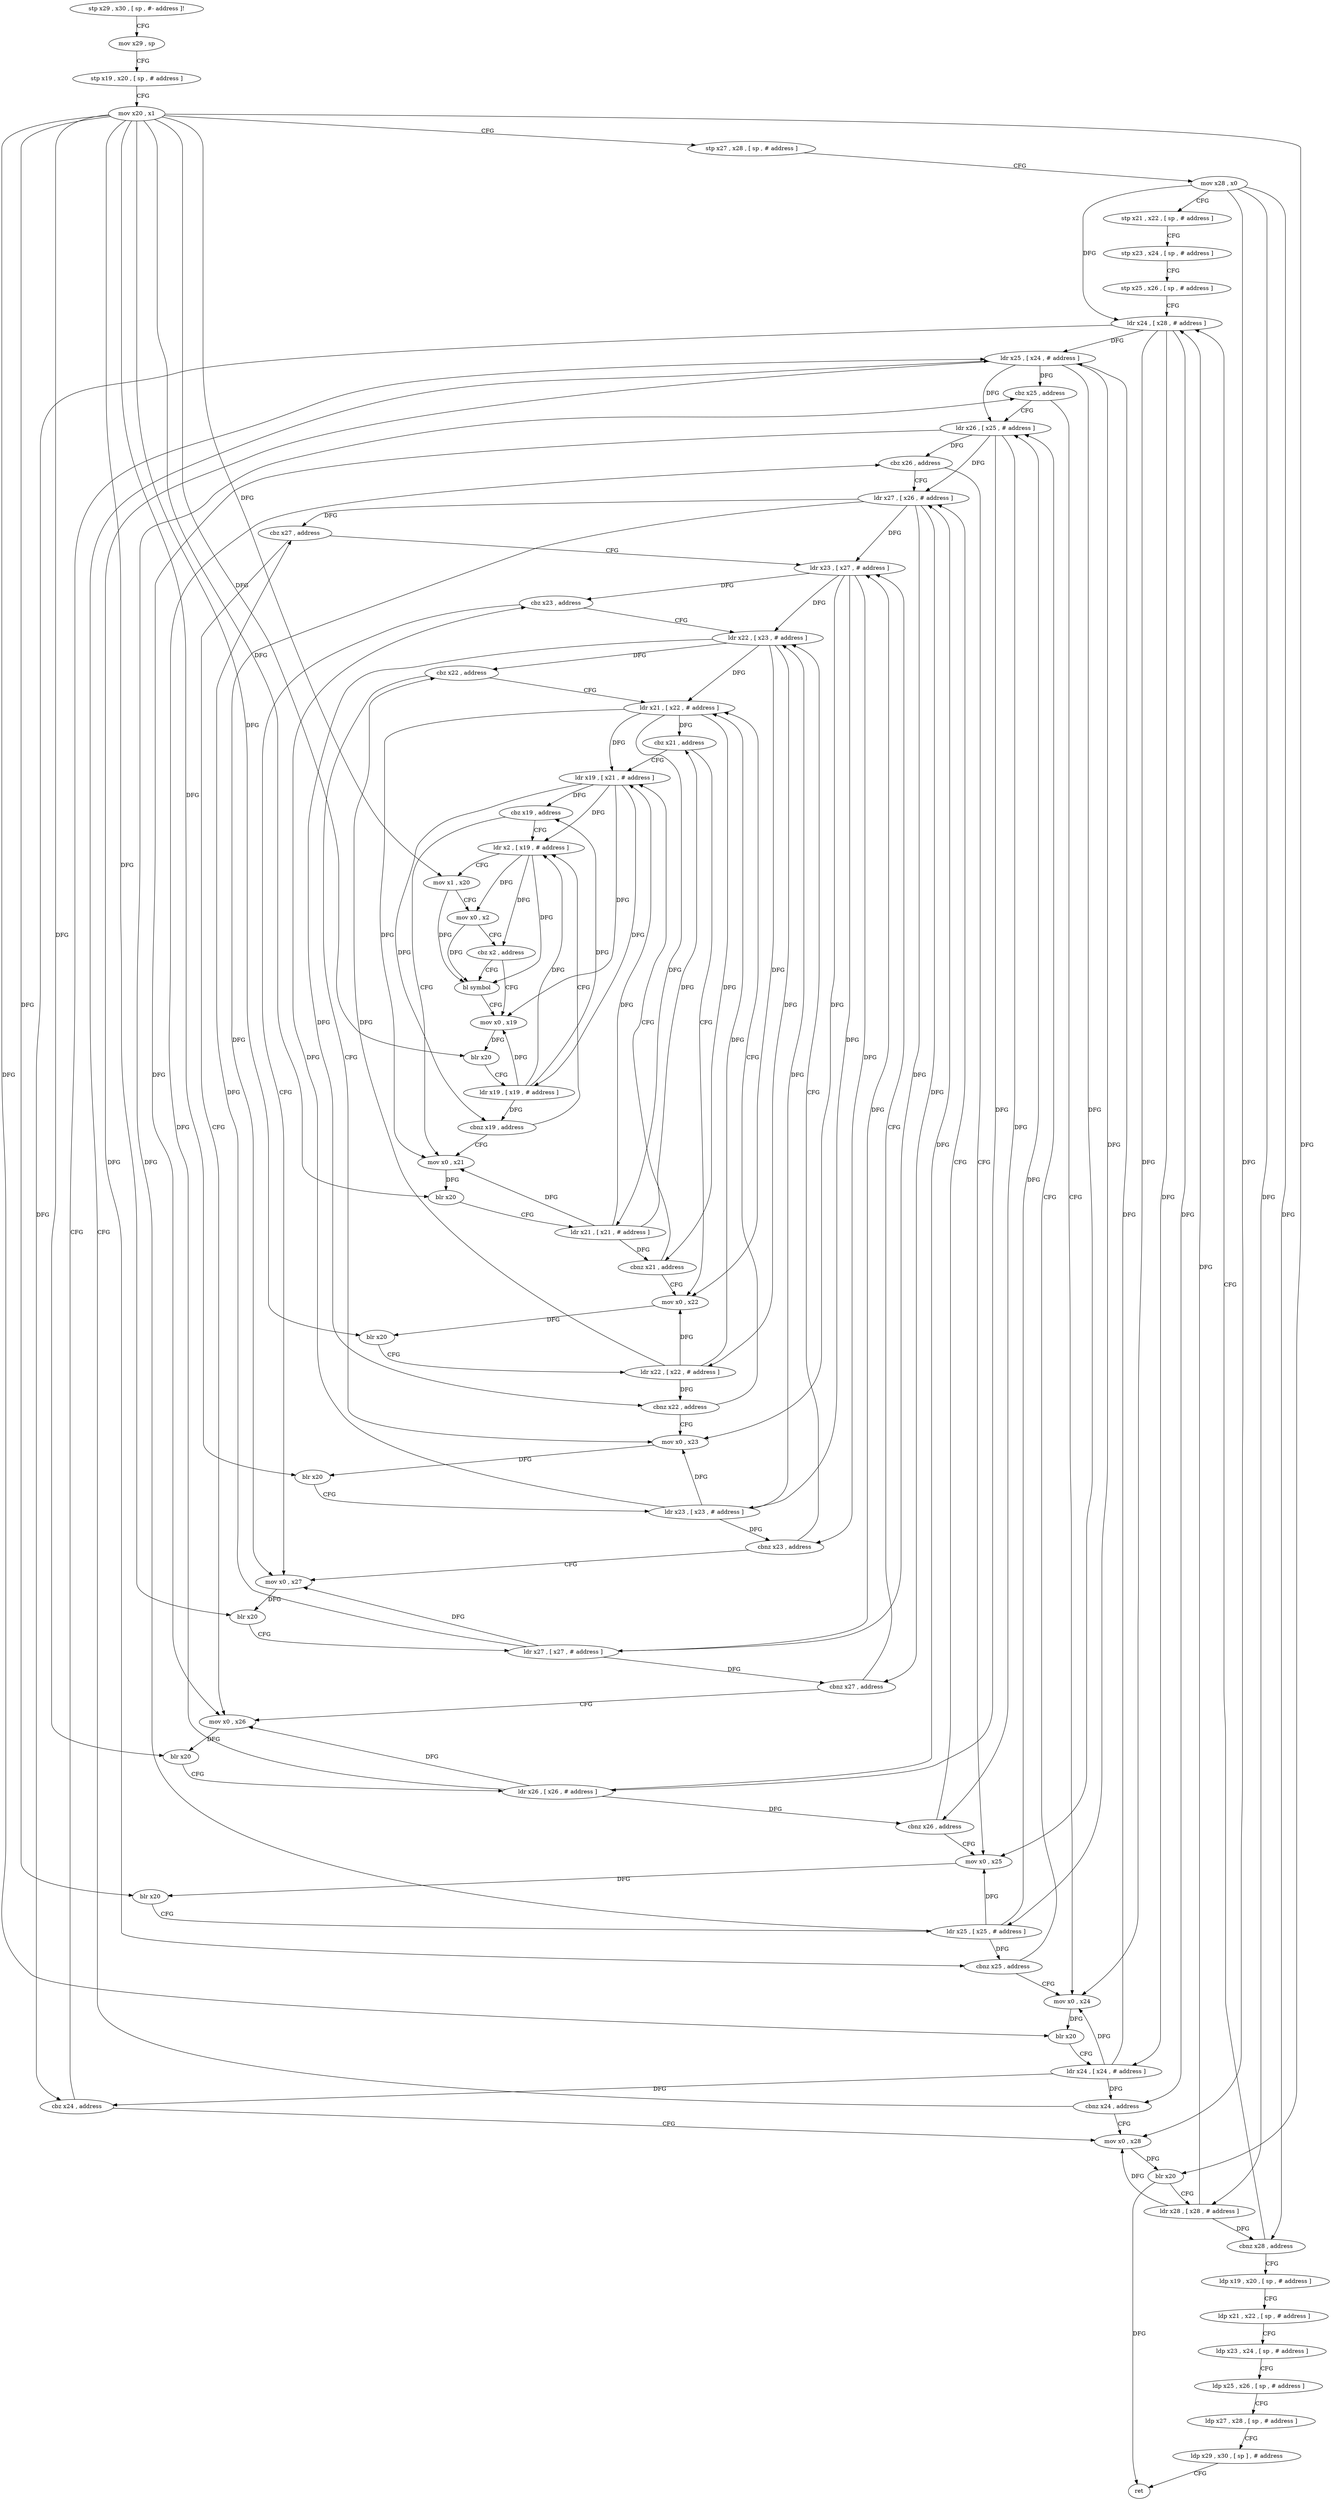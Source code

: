 digraph "func" {
"4240072" [label = "stp x29 , x30 , [ sp , #- address ]!" ]
"4240076" [label = "mov x29 , sp" ]
"4240080" [label = "stp x19 , x20 , [ sp , # address ]" ]
"4240084" [label = "mov x20 , x1" ]
"4240088" [label = "stp x27 , x28 , [ sp , # address ]" ]
"4240092" [label = "mov x28 , x0" ]
"4240096" [label = "stp x21 , x22 , [ sp , # address ]" ]
"4240100" [label = "stp x23 , x24 , [ sp , # address ]" ]
"4240104" [label = "stp x25 , x26 , [ sp , # address ]" ]
"4240108" [label = "ldr x24 , [ x28 , # address ]" ]
"4240320" [label = "mov x0 , x28" ]
"4240324" [label = "blr x20" ]
"4240328" [label = "ldr x28 , [ x28 , # address ]" ]
"4240332" [label = "cbnz x28 , address" ]
"4240336" [label = "ldp x19 , x20 , [ sp , # address ]" ]
"4240116" [label = "ldr x25 , [ x24 , # address ]" ]
"4240120" [label = "cbz x25 , address" ]
"4240304" [label = "mov x0 , x24" ]
"4240124" [label = "ldr x26 , [ x25 , # address ]" ]
"4240112" [label = "cbz x24 , address" ]
"4240340" [label = "ldp x21 , x22 , [ sp , # address ]" ]
"4240344" [label = "ldp x23 , x24 , [ sp , # address ]" ]
"4240348" [label = "ldp x25 , x26 , [ sp , # address ]" ]
"4240352" [label = "ldp x27 , x28 , [ sp , # address ]" ]
"4240356" [label = "ldp x29 , x30 , [ sp ] , # address" ]
"4240360" [label = "ret" ]
"4240308" [label = "blr x20" ]
"4240312" [label = "ldr x24 , [ x24 , # address ]" ]
"4240316" [label = "cbnz x24 , address" ]
"4240128" [label = "cbz x26 , address" ]
"4240288" [label = "mov x0 , x25" ]
"4240132" [label = "ldr x27 , [ x26 , # address ]" ]
"4240292" [label = "blr x20" ]
"4240296" [label = "ldr x25 , [ x25 , # address ]" ]
"4240300" [label = "cbnz x25 , address" ]
"4240136" [label = "cbz x27 , address" ]
"4240272" [label = "mov x0 , x26" ]
"4240140" [label = "ldr x23 , [ x27 , # address ]" ]
"4240276" [label = "blr x20" ]
"4240280" [label = "ldr x26 , [ x26 , # address ]" ]
"4240284" [label = "cbnz x26 , address" ]
"4240144" [label = "cbz x23 , address" ]
"4240256" [label = "mov x0 , x27" ]
"4240148" [label = "ldr x22 , [ x23 , # address ]" ]
"4240260" [label = "blr x20" ]
"4240264" [label = "ldr x27 , [ x27 , # address ]" ]
"4240268" [label = "cbnz x27 , address" ]
"4240152" [label = "cbz x22 , address" ]
"4240240" [label = "mov x0 , x23" ]
"4240156" [label = "ldr x21 , [ x22 , # address ]" ]
"4240244" [label = "blr x20" ]
"4240248" [label = "ldr x23 , [ x23 , # address ]" ]
"4240252" [label = "cbnz x23 , address" ]
"4240160" [label = "cbz x21 , address" ]
"4240224" [label = "mov x0 , x22" ]
"4240164" [label = "ldr x19 , [ x21 , # address ]" ]
"4240228" [label = "blr x20" ]
"4240232" [label = "ldr x22 , [ x22 , # address ]" ]
"4240236" [label = "cbnz x22 , address" ]
"4240168" [label = "cbz x19 , address" ]
"4240208" [label = "mov x0 , x21" ]
"4240172" [label = "ldr x2 , [ x19 , # address ]" ]
"4240212" [label = "blr x20" ]
"4240216" [label = "ldr x21 , [ x21 , # address ]" ]
"4240220" [label = "cbnz x21 , address" ]
"4240176" [label = "mov x1 , x20" ]
"4240180" [label = "mov x0 , x2" ]
"4240184" [label = "cbz x2 , address" ]
"4240192" [label = "mov x0 , x19" ]
"4240188" [label = "bl symbol" ]
"4240196" [label = "blr x20" ]
"4240200" [label = "ldr x19 , [ x19 , # address ]" ]
"4240204" [label = "cbnz x19 , address" ]
"4240072" -> "4240076" [ label = "CFG" ]
"4240076" -> "4240080" [ label = "CFG" ]
"4240080" -> "4240084" [ label = "CFG" ]
"4240084" -> "4240088" [ label = "CFG" ]
"4240084" -> "4240324" [ label = "DFG" ]
"4240084" -> "4240308" [ label = "DFG" ]
"4240084" -> "4240292" [ label = "DFG" ]
"4240084" -> "4240276" [ label = "DFG" ]
"4240084" -> "4240260" [ label = "DFG" ]
"4240084" -> "4240244" [ label = "DFG" ]
"4240084" -> "4240228" [ label = "DFG" ]
"4240084" -> "4240212" [ label = "DFG" ]
"4240084" -> "4240176" [ label = "DFG" ]
"4240084" -> "4240196" [ label = "DFG" ]
"4240088" -> "4240092" [ label = "CFG" ]
"4240092" -> "4240096" [ label = "CFG" ]
"4240092" -> "4240108" [ label = "DFG" ]
"4240092" -> "4240320" [ label = "DFG" ]
"4240092" -> "4240328" [ label = "DFG" ]
"4240092" -> "4240332" [ label = "DFG" ]
"4240096" -> "4240100" [ label = "CFG" ]
"4240100" -> "4240104" [ label = "CFG" ]
"4240104" -> "4240108" [ label = "CFG" ]
"4240108" -> "4240112" [ label = "DFG" ]
"4240108" -> "4240116" [ label = "DFG" ]
"4240108" -> "4240304" [ label = "DFG" ]
"4240108" -> "4240312" [ label = "DFG" ]
"4240108" -> "4240316" [ label = "DFG" ]
"4240320" -> "4240324" [ label = "DFG" ]
"4240324" -> "4240328" [ label = "CFG" ]
"4240324" -> "4240360" [ label = "DFG" ]
"4240328" -> "4240332" [ label = "DFG" ]
"4240328" -> "4240108" [ label = "DFG" ]
"4240328" -> "4240320" [ label = "DFG" ]
"4240332" -> "4240108" [ label = "CFG" ]
"4240332" -> "4240336" [ label = "CFG" ]
"4240336" -> "4240340" [ label = "CFG" ]
"4240116" -> "4240120" [ label = "DFG" ]
"4240116" -> "4240124" [ label = "DFG" ]
"4240116" -> "4240288" [ label = "DFG" ]
"4240116" -> "4240296" [ label = "DFG" ]
"4240116" -> "4240300" [ label = "DFG" ]
"4240120" -> "4240304" [ label = "CFG" ]
"4240120" -> "4240124" [ label = "CFG" ]
"4240304" -> "4240308" [ label = "DFG" ]
"4240124" -> "4240128" [ label = "DFG" ]
"4240124" -> "4240132" [ label = "DFG" ]
"4240124" -> "4240272" [ label = "DFG" ]
"4240124" -> "4240280" [ label = "DFG" ]
"4240124" -> "4240284" [ label = "DFG" ]
"4240112" -> "4240320" [ label = "CFG" ]
"4240112" -> "4240116" [ label = "CFG" ]
"4240340" -> "4240344" [ label = "CFG" ]
"4240344" -> "4240348" [ label = "CFG" ]
"4240348" -> "4240352" [ label = "CFG" ]
"4240352" -> "4240356" [ label = "CFG" ]
"4240356" -> "4240360" [ label = "CFG" ]
"4240308" -> "4240312" [ label = "CFG" ]
"4240312" -> "4240316" [ label = "DFG" ]
"4240312" -> "4240112" [ label = "DFG" ]
"4240312" -> "4240116" [ label = "DFG" ]
"4240312" -> "4240304" [ label = "DFG" ]
"4240316" -> "4240116" [ label = "CFG" ]
"4240316" -> "4240320" [ label = "CFG" ]
"4240128" -> "4240288" [ label = "CFG" ]
"4240128" -> "4240132" [ label = "CFG" ]
"4240288" -> "4240292" [ label = "DFG" ]
"4240132" -> "4240136" [ label = "DFG" ]
"4240132" -> "4240140" [ label = "DFG" ]
"4240132" -> "4240256" [ label = "DFG" ]
"4240132" -> "4240264" [ label = "DFG" ]
"4240132" -> "4240268" [ label = "DFG" ]
"4240292" -> "4240296" [ label = "CFG" ]
"4240296" -> "4240300" [ label = "DFG" ]
"4240296" -> "4240120" [ label = "DFG" ]
"4240296" -> "4240124" [ label = "DFG" ]
"4240296" -> "4240288" [ label = "DFG" ]
"4240300" -> "4240124" [ label = "CFG" ]
"4240300" -> "4240304" [ label = "CFG" ]
"4240136" -> "4240272" [ label = "CFG" ]
"4240136" -> "4240140" [ label = "CFG" ]
"4240272" -> "4240276" [ label = "DFG" ]
"4240140" -> "4240144" [ label = "DFG" ]
"4240140" -> "4240148" [ label = "DFG" ]
"4240140" -> "4240240" [ label = "DFG" ]
"4240140" -> "4240248" [ label = "DFG" ]
"4240140" -> "4240252" [ label = "DFG" ]
"4240276" -> "4240280" [ label = "CFG" ]
"4240280" -> "4240284" [ label = "DFG" ]
"4240280" -> "4240128" [ label = "DFG" ]
"4240280" -> "4240132" [ label = "DFG" ]
"4240280" -> "4240272" [ label = "DFG" ]
"4240284" -> "4240132" [ label = "CFG" ]
"4240284" -> "4240288" [ label = "CFG" ]
"4240144" -> "4240256" [ label = "CFG" ]
"4240144" -> "4240148" [ label = "CFG" ]
"4240256" -> "4240260" [ label = "DFG" ]
"4240148" -> "4240152" [ label = "DFG" ]
"4240148" -> "4240156" [ label = "DFG" ]
"4240148" -> "4240224" [ label = "DFG" ]
"4240148" -> "4240232" [ label = "DFG" ]
"4240148" -> "4240236" [ label = "DFG" ]
"4240260" -> "4240264" [ label = "CFG" ]
"4240264" -> "4240268" [ label = "DFG" ]
"4240264" -> "4240136" [ label = "DFG" ]
"4240264" -> "4240140" [ label = "DFG" ]
"4240264" -> "4240256" [ label = "DFG" ]
"4240268" -> "4240140" [ label = "CFG" ]
"4240268" -> "4240272" [ label = "CFG" ]
"4240152" -> "4240240" [ label = "CFG" ]
"4240152" -> "4240156" [ label = "CFG" ]
"4240240" -> "4240244" [ label = "DFG" ]
"4240156" -> "4240160" [ label = "DFG" ]
"4240156" -> "4240164" [ label = "DFG" ]
"4240156" -> "4240208" [ label = "DFG" ]
"4240156" -> "4240216" [ label = "DFG" ]
"4240156" -> "4240220" [ label = "DFG" ]
"4240244" -> "4240248" [ label = "CFG" ]
"4240248" -> "4240252" [ label = "DFG" ]
"4240248" -> "4240144" [ label = "DFG" ]
"4240248" -> "4240148" [ label = "DFG" ]
"4240248" -> "4240240" [ label = "DFG" ]
"4240252" -> "4240148" [ label = "CFG" ]
"4240252" -> "4240256" [ label = "CFG" ]
"4240160" -> "4240224" [ label = "CFG" ]
"4240160" -> "4240164" [ label = "CFG" ]
"4240224" -> "4240228" [ label = "DFG" ]
"4240164" -> "4240168" [ label = "DFG" ]
"4240164" -> "4240172" [ label = "DFG" ]
"4240164" -> "4240192" [ label = "DFG" ]
"4240164" -> "4240200" [ label = "DFG" ]
"4240164" -> "4240204" [ label = "DFG" ]
"4240228" -> "4240232" [ label = "CFG" ]
"4240232" -> "4240236" [ label = "DFG" ]
"4240232" -> "4240152" [ label = "DFG" ]
"4240232" -> "4240156" [ label = "DFG" ]
"4240232" -> "4240224" [ label = "DFG" ]
"4240236" -> "4240156" [ label = "CFG" ]
"4240236" -> "4240240" [ label = "CFG" ]
"4240168" -> "4240208" [ label = "CFG" ]
"4240168" -> "4240172" [ label = "CFG" ]
"4240208" -> "4240212" [ label = "DFG" ]
"4240172" -> "4240176" [ label = "CFG" ]
"4240172" -> "4240180" [ label = "DFG" ]
"4240172" -> "4240184" [ label = "DFG" ]
"4240172" -> "4240188" [ label = "DFG" ]
"4240212" -> "4240216" [ label = "CFG" ]
"4240216" -> "4240220" [ label = "DFG" ]
"4240216" -> "4240160" [ label = "DFG" ]
"4240216" -> "4240164" [ label = "DFG" ]
"4240216" -> "4240208" [ label = "DFG" ]
"4240220" -> "4240164" [ label = "CFG" ]
"4240220" -> "4240224" [ label = "CFG" ]
"4240176" -> "4240180" [ label = "CFG" ]
"4240176" -> "4240188" [ label = "DFG" ]
"4240180" -> "4240184" [ label = "CFG" ]
"4240180" -> "4240188" [ label = "DFG" ]
"4240184" -> "4240192" [ label = "CFG" ]
"4240184" -> "4240188" [ label = "CFG" ]
"4240192" -> "4240196" [ label = "DFG" ]
"4240188" -> "4240192" [ label = "CFG" ]
"4240196" -> "4240200" [ label = "CFG" ]
"4240200" -> "4240204" [ label = "DFG" ]
"4240200" -> "4240168" [ label = "DFG" ]
"4240200" -> "4240172" [ label = "DFG" ]
"4240200" -> "4240192" [ label = "DFG" ]
"4240204" -> "4240172" [ label = "CFG" ]
"4240204" -> "4240208" [ label = "CFG" ]
}
